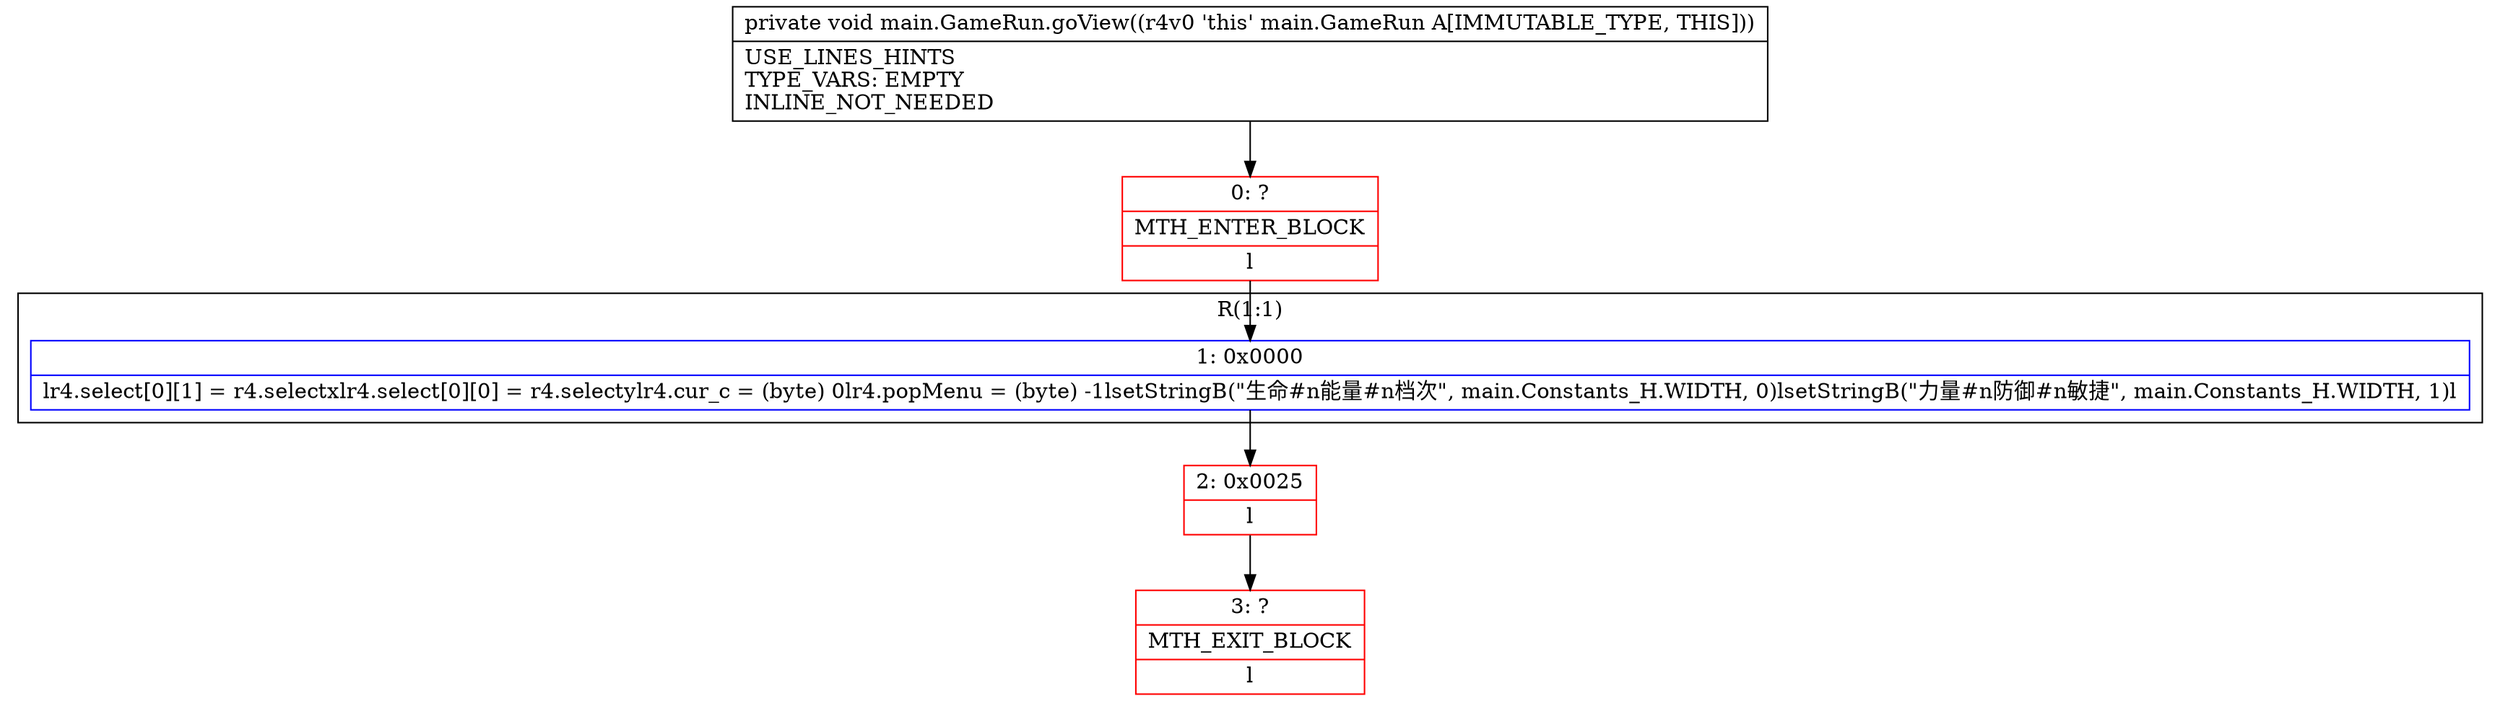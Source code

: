 digraph "CFG formain.GameRun.goView()V" {
subgraph cluster_Region_423589630 {
label = "R(1:1)";
node [shape=record,color=blue];
Node_1 [shape=record,label="{1\:\ 0x0000|lr4.select[0][1] = r4.selectxlr4.select[0][0] = r4.selectylr4.cur_c = (byte) 0lr4.popMenu = (byte) \-1lsetStringB(\"生命#n能量#n档次\", main.Constants_H.WIDTH, 0)lsetStringB(\"力量#n防御#n敏捷\", main.Constants_H.WIDTH, 1)l}"];
}
Node_0 [shape=record,color=red,label="{0\:\ ?|MTH_ENTER_BLOCK\l|l}"];
Node_2 [shape=record,color=red,label="{2\:\ 0x0025|l}"];
Node_3 [shape=record,color=red,label="{3\:\ ?|MTH_EXIT_BLOCK\l|l}"];
MethodNode[shape=record,label="{private void main.GameRun.goView((r4v0 'this' main.GameRun A[IMMUTABLE_TYPE, THIS]))  | USE_LINES_HINTS\lTYPE_VARS: EMPTY\lINLINE_NOT_NEEDED\l}"];
MethodNode -> Node_0;
Node_1 -> Node_2;
Node_0 -> Node_1;
Node_2 -> Node_3;
}

